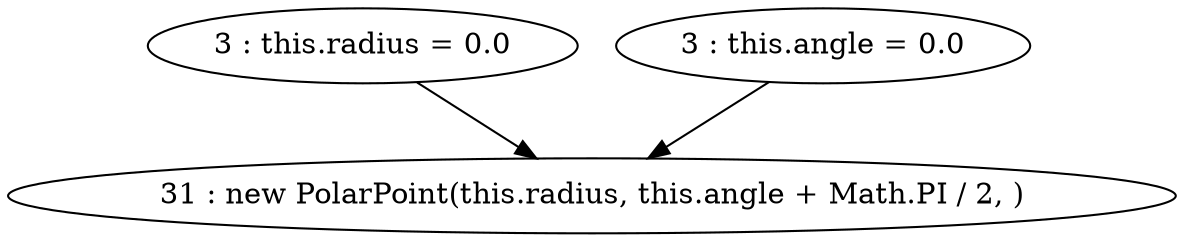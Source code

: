 digraph G {
"3 : this.radius = 0.0"
"3 : this.radius = 0.0" -> "31 : new PolarPoint(this.radius, this.angle + Math.PI / 2, )"
"3 : this.angle = 0.0"
"3 : this.angle = 0.0" -> "31 : new PolarPoint(this.radius, this.angle + Math.PI / 2, )"
"31 : new PolarPoint(this.radius, this.angle + Math.PI / 2, )"
}